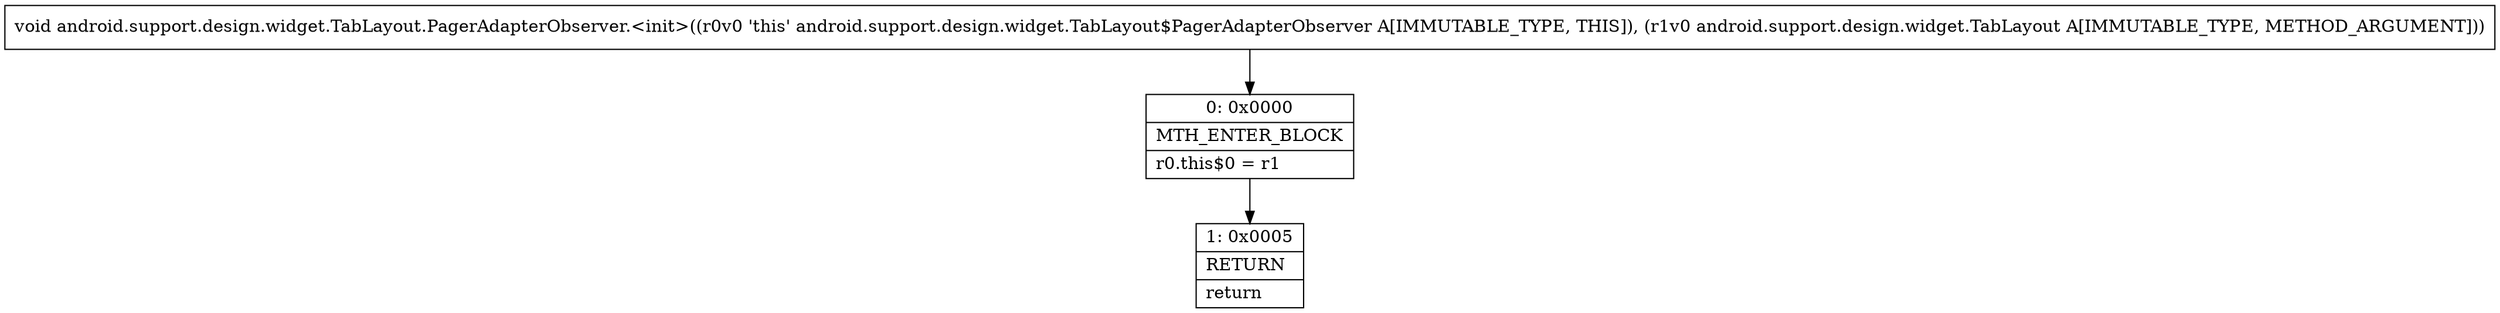 digraph "CFG forandroid.support.design.widget.TabLayout.PagerAdapterObserver.\<init\>(Landroid\/support\/design\/widget\/TabLayout;)V" {
Node_0 [shape=record,label="{0\:\ 0x0000|MTH_ENTER_BLOCK\l|r0.this$0 = r1\l}"];
Node_1 [shape=record,label="{1\:\ 0x0005|RETURN\l|return\l}"];
MethodNode[shape=record,label="{void android.support.design.widget.TabLayout.PagerAdapterObserver.\<init\>((r0v0 'this' android.support.design.widget.TabLayout$PagerAdapterObserver A[IMMUTABLE_TYPE, THIS]), (r1v0 android.support.design.widget.TabLayout A[IMMUTABLE_TYPE, METHOD_ARGUMENT])) }"];
MethodNode -> Node_0;
Node_0 -> Node_1;
}

